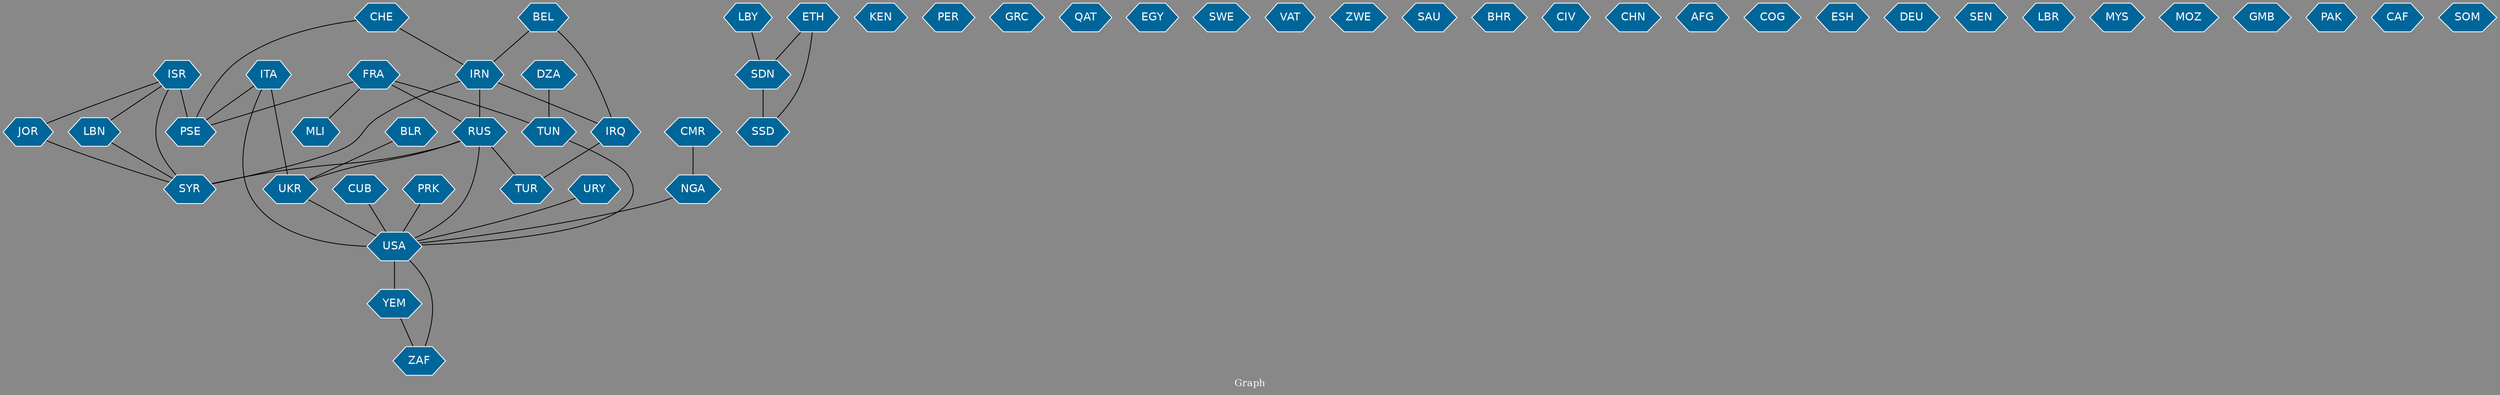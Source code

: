 // Countries together in item graph
graph {
	graph [bgcolor="#888888" fontcolor=white fontsize=12 label="Graph" outputorder=edgesfirst overlap=prism]
	node [color=white fillcolor="#006699" fontcolor=white fontname=Helvetica shape=hexagon style=filled]
	edge [arrowhead=open color=black fontcolor=white fontname=Courier fontsize=12]
		TUN [label=TUN]
		SDN [label=SDN]
		IRQ [label=IRQ]
		IRN [label=IRN]
		BEL [label=BEL]
		KEN [label=KEN]
		DZA [label=DZA]
		ISR [label=ISR]
		PSE [label=PSE]
		NGA [label=NGA]
		CMR [label=CMR]
		FRA [label=FRA]
		URY [label=URY]
		USA [label=USA]
		LBN [label=LBN]
		PER [label=PER]
		MLI [label=MLI]
		RUS [label=RUS]
		TUR [label=TUR]
		SYR [label=SYR]
		CUB [label=CUB]
		GRC [label=GRC]
		JOR [label=JOR]
		QAT [label=QAT]
		LBY [label=LBY]
		EGY [label=EGY]
		SWE [label=SWE]
		UKR [label=UKR]
		VAT [label=VAT]
		CHE [label=CHE]
		SSD [label=SSD]
		ZWE [label=ZWE]
		SAU [label=SAU]
		ITA [label=ITA]
		BHR [label=BHR]
		CIV [label=CIV]
		CHN [label=CHN]
		AFG [label=AFG]
		ETH [label=ETH]
		COG [label=COG]
		ESH [label=ESH]
		DEU [label=DEU]
		SEN [label=SEN]
		LBR [label=LBR]
		PRK [label=PRK]
		YEM [label=YEM]
		MYS [label=MYS]
		MOZ [label=MOZ]
		GMB [label=GMB]
		PAK [label=PAK]
		CAF [label=CAF]
		ZAF [label=ZAF]
		SOM [label=SOM]
		BLR [label=BLR]
			IRN -- RUS [weight=2]
			USA -- ZAF [weight=1]
			ISR -- PSE [weight=4]
			NGA -- USA [weight=1]
			ISR -- LBN [weight=1]
			FRA -- PSE [weight=1]
			IRN -- IRQ [weight=1]
			ISR -- SYR [weight=1]
			LBY -- SDN [weight=1]
			ITA -- PSE [weight=1]
			URY -- USA [weight=1]
			RUS -- SYR [weight=3]
			YEM -- ZAF [weight=1]
			ISR -- JOR [weight=1]
			CHE -- PSE [weight=1]
			JOR -- SYR [weight=1]
			CHE -- IRN [weight=1]
			ETH -- SSD [weight=1]
			RUS -- TUR [weight=1]
			BEL -- IRQ [weight=1]
			BLR -- UKR [weight=1]
			DZA -- TUN [weight=2]
			TUN -- USA [weight=1]
			RUS -- USA [weight=2]
			LBN -- SYR [weight=1]
			UKR -- USA [weight=1]
			RUS -- UKR [weight=1]
			ITA -- USA [weight=1]
			FRA -- RUS [weight=2]
			CUB -- USA [weight=4]
			SDN -- SSD [weight=4]
			USA -- YEM [weight=2]
			ITA -- UKR [weight=2]
			ETH -- SDN [weight=1]
			IRN -- SYR [weight=2]
			FRA -- MLI [weight=2]
			PRK -- USA [weight=1]
			IRQ -- TUR [weight=1]
			FRA -- TUN [weight=1]
			BEL -- IRN [weight=1]
			CMR -- NGA [weight=1]
}